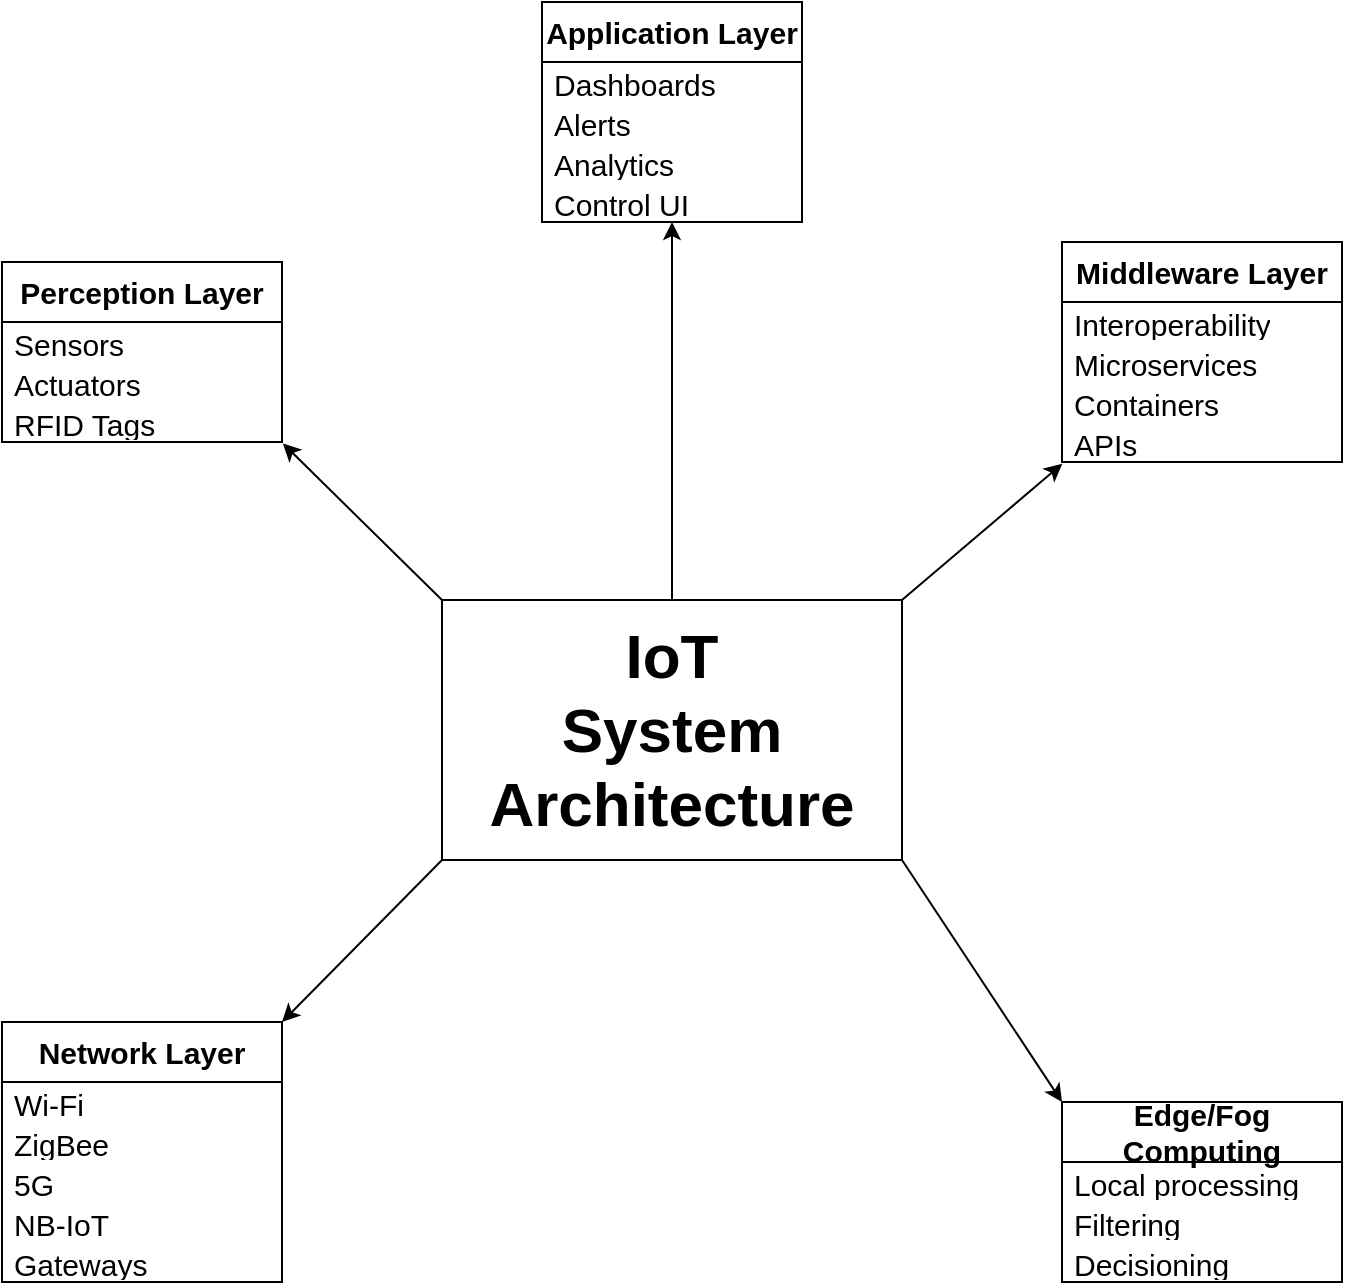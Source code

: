<mxfile version="26.2.5">
  <diagram id="6a731a19-8d31-9384-78a2-239565b7b9f0" name="Page-1">
    <mxGraphModel dx="1212" dy="777" grid="1" gridSize="10" guides="1" tooltips="1" connect="1" arrows="1" fold="1" page="1" pageScale="1" pageWidth="1169" pageHeight="827" background="none" math="0" shadow="0">
      <root>
        <mxCell id="0" />
        <mxCell id="1" parent="0" />
        <mxCell id="qYZaFVCiOU87h2g9DHkh-1781" value="" style="endArrow=classic;html=1;rounded=0;exitX=0.5;exitY=0;exitDx=0;exitDy=0;" edge="1" parent="1" source="qYZaFVCiOU87h2g9DHkh-1821" target="qYZaFVCiOU87h2g9DHkh-1790">
          <mxGeometry width="50" height="50" relative="1" as="geometry">
            <mxPoint x="575.0" y="320" as="sourcePoint" />
            <mxPoint x="410" y="200" as="targetPoint" />
          </mxGeometry>
        </mxCell>
        <mxCell id="qYZaFVCiOU87h2g9DHkh-1786" value="&lt;span style=&quot;font-weight: 700;&quot;&gt;Application Layer&lt;/span&gt;" style="swimlane;fontStyle=0;childLayout=stackLayout;horizontal=1;startSize=30;horizontalStack=0;resizeParent=1;resizeParentMax=0;resizeLast=0;collapsible=1;marginBottom=0;whiteSpace=wrap;html=1;fontSize=15;" vertex="1" parent="1">
          <mxGeometry x="510" y="50" width="130" height="110" as="geometry" />
        </mxCell>
        <mxCell id="qYZaFVCiOU87h2g9DHkh-1787" value="Dashboards" style="text;strokeColor=none;fillColor=none;align=left;verticalAlign=middle;spacingLeft=4;spacingRight=4;overflow=hidden;points=[[0,0.5],[1,0.5]];portConstraint=eastwest;rotatable=0;whiteSpace=wrap;html=1;fontSize=15;" vertex="1" parent="qYZaFVCiOU87h2g9DHkh-1786">
          <mxGeometry y="30" width="130" height="20" as="geometry" />
        </mxCell>
        <mxCell id="qYZaFVCiOU87h2g9DHkh-1788" value="Alerts" style="text;strokeColor=none;fillColor=none;align=left;verticalAlign=middle;spacingLeft=4;spacingRight=4;overflow=hidden;points=[[0,0.5],[1,0.5]];portConstraint=eastwest;rotatable=0;whiteSpace=wrap;html=1;fontSize=15;" vertex="1" parent="qYZaFVCiOU87h2g9DHkh-1786">
          <mxGeometry y="50" width="130" height="20" as="geometry" />
        </mxCell>
        <mxCell id="qYZaFVCiOU87h2g9DHkh-1789" value="Analytics" style="text;strokeColor=none;fillColor=none;align=left;verticalAlign=middle;spacingLeft=4;spacingRight=4;overflow=hidden;points=[[0,0.5],[1,0.5]];portConstraint=eastwest;rotatable=0;whiteSpace=wrap;html=1;fontSize=15;" vertex="1" parent="qYZaFVCiOU87h2g9DHkh-1786">
          <mxGeometry y="70" width="130" height="20" as="geometry" />
        </mxCell>
        <mxCell id="qYZaFVCiOU87h2g9DHkh-1790" value="Control UI" style="text;strokeColor=none;fillColor=none;align=left;verticalAlign=middle;spacingLeft=4;spacingRight=4;overflow=hidden;points=[[0,0.5],[1,0.5]];portConstraint=eastwest;rotatable=0;whiteSpace=wrap;html=1;fontSize=15;" vertex="1" parent="qYZaFVCiOU87h2g9DHkh-1786">
          <mxGeometry y="90" width="130" height="20" as="geometry" />
        </mxCell>
        <mxCell id="qYZaFVCiOU87h2g9DHkh-1791" value="&lt;b&gt;Middleware Layer&lt;/b&gt;" style="swimlane;fontStyle=0;childLayout=stackLayout;horizontal=1;startSize=30;horizontalStack=0;resizeParent=1;resizeParentMax=0;resizeLast=0;collapsible=1;marginBottom=0;whiteSpace=wrap;html=1;fontSize=15;" vertex="1" parent="1">
          <mxGeometry x="770" y="170" width="140" height="110" as="geometry" />
        </mxCell>
        <mxCell id="qYZaFVCiOU87h2g9DHkh-1792" value="Interoperability" style="text;strokeColor=none;fillColor=none;align=left;verticalAlign=middle;spacingLeft=4;spacingRight=4;overflow=hidden;points=[[0,0.5],[1,0.5]];portConstraint=eastwest;rotatable=0;whiteSpace=wrap;html=1;fontSize=15;" vertex="1" parent="qYZaFVCiOU87h2g9DHkh-1791">
          <mxGeometry y="30" width="140" height="20" as="geometry" />
        </mxCell>
        <mxCell id="qYZaFVCiOU87h2g9DHkh-1793" value="Microservices" style="text;strokeColor=none;fillColor=none;align=left;verticalAlign=middle;spacingLeft=4;spacingRight=4;overflow=hidden;points=[[0,0.5],[1,0.5]];portConstraint=eastwest;rotatable=0;whiteSpace=wrap;html=1;fontSize=15;" vertex="1" parent="qYZaFVCiOU87h2g9DHkh-1791">
          <mxGeometry y="50" width="140" height="20" as="geometry" />
        </mxCell>
        <mxCell id="qYZaFVCiOU87h2g9DHkh-1794" value="Containers" style="text;strokeColor=none;fillColor=none;align=left;verticalAlign=middle;spacingLeft=4;spacingRight=4;overflow=hidden;points=[[0,0.5],[1,0.5]];portConstraint=eastwest;rotatable=0;whiteSpace=wrap;html=1;fontSize=15;" vertex="1" parent="qYZaFVCiOU87h2g9DHkh-1791">
          <mxGeometry y="70" width="140" height="20" as="geometry" />
        </mxCell>
        <mxCell id="qYZaFVCiOU87h2g9DHkh-1795" value="APIs" style="text;strokeColor=none;fillColor=none;align=left;verticalAlign=middle;spacingLeft=4;spacingRight=4;overflow=hidden;points=[[0,0.5],[1,0.5]];portConstraint=eastwest;rotatable=0;whiteSpace=wrap;html=1;fontSize=15;" vertex="1" parent="qYZaFVCiOU87h2g9DHkh-1791">
          <mxGeometry y="90" width="140" height="20" as="geometry" />
        </mxCell>
        <mxCell id="qYZaFVCiOU87h2g9DHkh-1796" value="&lt;b&gt;Edge/Fog Computing&lt;/b&gt;" style="swimlane;fontStyle=0;childLayout=stackLayout;horizontal=1;startSize=30;horizontalStack=0;resizeParent=1;resizeParentMax=0;resizeLast=0;collapsible=1;marginBottom=0;whiteSpace=wrap;html=1;fontSize=15;" vertex="1" parent="1">
          <mxGeometry x="770" y="600" width="140" height="90" as="geometry" />
        </mxCell>
        <mxCell id="qYZaFVCiOU87h2g9DHkh-1797" value="Local processing" style="text;strokeColor=none;fillColor=none;align=left;verticalAlign=middle;spacingLeft=4;spacingRight=4;overflow=hidden;points=[[0,0.5],[1,0.5]];portConstraint=eastwest;rotatable=0;whiteSpace=wrap;html=1;fontSize=15;" vertex="1" parent="qYZaFVCiOU87h2g9DHkh-1796">
          <mxGeometry y="30" width="140" height="20" as="geometry" />
        </mxCell>
        <mxCell id="qYZaFVCiOU87h2g9DHkh-1798" value="Filtering" style="text;strokeColor=none;fillColor=none;align=left;verticalAlign=middle;spacingLeft=4;spacingRight=4;overflow=hidden;points=[[0,0.5],[1,0.5]];portConstraint=eastwest;rotatable=0;whiteSpace=wrap;html=1;fontSize=15;" vertex="1" parent="qYZaFVCiOU87h2g9DHkh-1796">
          <mxGeometry y="50" width="140" height="20" as="geometry" />
        </mxCell>
        <mxCell id="qYZaFVCiOU87h2g9DHkh-1799" value="Decisioning" style="text;strokeColor=none;fillColor=none;align=left;verticalAlign=middle;spacingLeft=4;spacingRight=4;overflow=hidden;points=[[0,0.5],[1,0.5]];portConstraint=eastwest;rotatable=0;whiteSpace=wrap;html=1;fontSize=15;" vertex="1" parent="qYZaFVCiOU87h2g9DHkh-1796">
          <mxGeometry y="70" width="140" height="20" as="geometry" />
        </mxCell>
        <mxCell id="qYZaFVCiOU87h2g9DHkh-1800" value="&lt;b&gt;Network Layer&lt;/b&gt;" style="swimlane;fontStyle=0;childLayout=stackLayout;horizontal=1;startSize=30;horizontalStack=0;resizeParent=1;resizeParentMax=0;resizeLast=0;collapsible=1;marginBottom=0;whiteSpace=wrap;html=1;fontSize=15;" vertex="1" parent="1">
          <mxGeometry x="240" y="560" width="140" height="130" as="geometry" />
        </mxCell>
        <mxCell id="qYZaFVCiOU87h2g9DHkh-1801" value="Wi-Fi" style="text;strokeColor=none;fillColor=none;align=left;verticalAlign=middle;spacingLeft=4;spacingRight=4;overflow=hidden;points=[[0,0.5],[1,0.5]];portConstraint=eastwest;rotatable=0;whiteSpace=wrap;html=1;fontSize=15;" vertex="1" parent="qYZaFVCiOU87h2g9DHkh-1800">
          <mxGeometry y="30" width="140" height="20" as="geometry" />
        </mxCell>
        <mxCell id="qYZaFVCiOU87h2g9DHkh-1802" value="ZigBee" style="text;strokeColor=none;fillColor=none;align=left;verticalAlign=middle;spacingLeft=4;spacingRight=4;overflow=hidden;points=[[0,0.5],[1,0.5]];portConstraint=eastwest;rotatable=0;whiteSpace=wrap;html=1;fontSize=15;" vertex="1" parent="qYZaFVCiOU87h2g9DHkh-1800">
          <mxGeometry y="50" width="140" height="20" as="geometry" />
        </mxCell>
        <mxCell id="qYZaFVCiOU87h2g9DHkh-1803" value="5G" style="text;strokeColor=none;fillColor=none;align=left;verticalAlign=middle;spacingLeft=4;spacingRight=4;overflow=hidden;points=[[0,0.5],[1,0.5]];portConstraint=eastwest;rotatable=0;whiteSpace=wrap;html=1;fontSize=15;" vertex="1" parent="qYZaFVCiOU87h2g9DHkh-1800">
          <mxGeometry y="70" width="140" height="20" as="geometry" />
        </mxCell>
        <mxCell id="qYZaFVCiOU87h2g9DHkh-1805" value="NB-IoT" style="text;strokeColor=none;fillColor=none;align=left;verticalAlign=middle;spacingLeft=4;spacingRight=4;overflow=hidden;points=[[0,0.5],[1,0.5]];portConstraint=eastwest;rotatable=0;whiteSpace=wrap;html=1;fontSize=15;" vertex="1" parent="qYZaFVCiOU87h2g9DHkh-1800">
          <mxGeometry y="90" width="140" height="20" as="geometry" />
        </mxCell>
        <mxCell id="qYZaFVCiOU87h2g9DHkh-1804" value="Gateways" style="text;strokeColor=none;fillColor=none;align=left;verticalAlign=middle;spacingLeft=4;spacingRight=4;overflow=hidden;points=[[0,0.5],[1,0.5]];portConstraint=eastwest;rotatable=0;whiteSpace=wrap;html=1;fontSize=15;" vertex="1" parent="qYZaFVCiOU87h2g9DHkh-1800">
          <mxGeometry y="110" width="140" height="20" as="geometry" />
        </mxCell>
        <mxCell id="qYZaFVCiOU87h2g9DHkh-1806" value="&lt;b&gt;Perception Layer&lt;/b&gt;" style="swimlane;fontStyle=0;childLayout=stackLayout;horizontal=1;startSize=30;horizontalStack=0;resizeParent=1;resizeParentMax=0;resizeLast=0;collapsible=1;marginBottom=0;whiteSpace=wrap;html=1;fontSize=15;" vertex="1" parent="1">
          <mxGeometry x="240" y="180" width="140" height="90" as="geometry" />
        </mxCell>
        <mxCell id="qYZaFVCiOU87h2g9DHkh-1807" value="Sensors" style="text;strokeColor=none;fillColor=none;align=left;verticalAlign=middle;spacingLeft=4;spacingRight=4;overflow=hidden;points=[[0,0.5],[1,0.5]];portConstraint=eastwest;rotatable=0;whiteSpace=wrap;html=1;fontSize=15;" vertex="1" parent="qYZaFVCiOU87h2g9DHkh-1806">
          <mxGeometry y="30" width="140" height="20" as="geometry" />
        </mxCell>
        <mxCell id="qYZaFVCiOU87h2g9DHkh-1808" value="Actuators" style="text;strokeColor=none;fillColor=none;align=left;verticalAlign=middle;spacingLeft=4;spacingRight=4;overflow=hidden;points=[[0,0.5],[1,0.5]];portConstraint=eastwest;rotatable=0;whiteSpace=wrap;html=1;fontSize=15;" vertex="1" parent="qYZaFVCiOU87h2g9DHkh-1806">
          <mxGeometry y="50" width="140" height="20" as="geometry" />
        </mxCell>
        <mxCell id="qYZaFVCiOU87h2g9DHkh-1809" value="RFID Tags" style="text;strokeColor=none;fillColor=none;align=left;verticalAlign=middle;spacingLeft=4;spacingRight=4;overflow=hidden;points=[[0,0.5],[1,0.5]];portConstraint=eastwest;rotatable=0;whiteSpace=wrap;html=1;fontSize=15;" vertex="1" parent="qYZaFVCiOU87h2g9DHkh-1806">
          <mxGeometry y="70" width="140" height="20" as="geometry" />
        </mxCell>
        <mxCell id="qYZaFVCiOU87h2g9DHkh-1813" value="" style="endArrow=classic;html=1;rounded=0;exitX=1;exitY=0;exitDx=0;exitDy=0;entryX=0.001;entryY=1.045;entryDx=0;entryDy=0;entryPerimeter=0;" edge="1" parent="1" source="qYZaFVCiOU87h2g9DHkh-1821" target="qYZaFVCiOU87h2g9DHkh-1795">
          <mxGeometry width="50" height="50" relative="1" as="geometry">
            <mxPoint x="675.4" y="379.436" as="sourcePoint" />
            <mxPoint x="420" y="350" as="targetPoint" />
          </mxGeometry>
        </mxCell>
        <mxCell id="qYZaFVCiOU87h2g9DHkh-1814" value="" style="endArrow=classic;html=1;rounded=0;entryX=1.003;entryY=1.035;entryDx=0;entryDy=0;exitX=0;exitY=0;exitDx=0;exitDy=0;entryPerimeter=0;" edge="1" parent="1" source="qYZaFVCiOU87h2g9DHkh-1821" target="qYZaFVCiOU87h2g9DHkh-1809">
          <mxGeometry width="50" height="50" relative="1" as="geometry">
            <mxPoint x="475.6" y="378.5" as="sourcePoint" />
            <mxPoint x="420" y="350" as="targetPoint" />
          </mxGeometry>
        </mxCell>
        <mxCell id="qYZaFVCiOU87h2g9DHkh-1815" value="" style="endArrow=classic;html=1;rounded=0;entryX=0;entryY=0;entryDx=0;entryDy=0;exitX=1;exitY=1;exitDx=0;exitDy=0;" edge="1" parent="1" source="qYZaFVCiOU87h2g9DHkh-1821" target="qYZaFVCiOU87h2g9DHkh-1796">
          <mxGeometry width="50" height="50" relative="1" as="geometry">
            <mxPoint x="690" y="480" as="sourcePoint" />
            <mxPoint x="600" y="460" as="targetPoint" />
          </mxGeometry>
        </mxCell>
        <mxCell id="qYZaFVCiOU87h2g9DHkh-1818" value="" style="endArrow=classic;html=1;rounded=0;entryX=1;entryY=0;entryDx=0;entryDy=0;exitX=0;exitY=1;exitDx=0;exitDy=0;" edge="1" parent="1" source="qYZaFVCiOU87h2g9DHkh-1821" target="qYZaFVCiOU87h2g9DHkh-1800">
          <mxGeometry width="50" height="50" relative="1" as="geometry">
            <mxPoint x="460" y="480" as="sourcePoint" />
            <mxPoint x="600" y="460" as="targetPoint" />
          </mxGeometry>
        </mxCell>
        <mxCell id="qYZaFVCiOU87h2g9DHkh-1821" value="&lt;font style=&quot;font-size: 31px;&quot;&gt;&lt;b&gt;IoT&lt;/b&gt;&lt;/font&gt;&lt;div&gt;&lt;font style=&quot;font-size: 31px;&quot;&gt;&lt;b&gt;System Architecture&lt;/b&gt;&lt;/font&gt;&lt;/div&gt;" style="rounded=0;whiteSpace=wrap;html=1;" vertex="1" parent="1">
          <mxGeometry x="460" y="349" width="230" height="130" as="geometry" />
        </mxCell>
      </root>
    </mxGraphModel>
  </diagram>
</mxfile>
